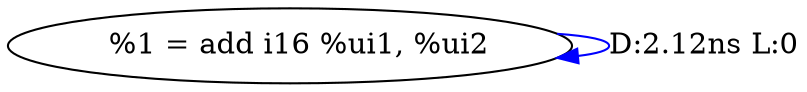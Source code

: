 digraph {
Node0x3140170[label="  %1 = add i16 %ui1, %ui2"];
Node0x3140170 -> Node0x3140170[label="D:2.12ns L:0",color=blue];
}
